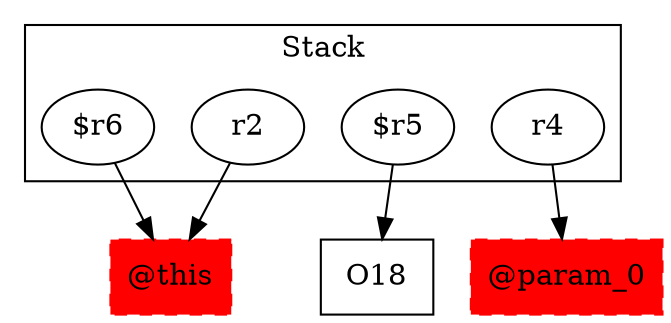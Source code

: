 digraph sample {
  rankDir="LR";
  subgraph cluster_0 {
    label="Stack"
    "r2"; "$r5"; "$r6"; "r4"; 
  }
  "r2" -> { "@this"[shape=box]};
  "$r5" -> { O18[shape=box]};
  "$r6" -> { "@this"[shape=box]};
  "r4" -> { "@param_0"[shape=box]};
  "@this"[shape=box, style="filled,dashed"];
  "@param_0"[shape=box, style="filled,dashed"];
  "@this"[color="red"];
  "@param_0"[color="red"];
}
